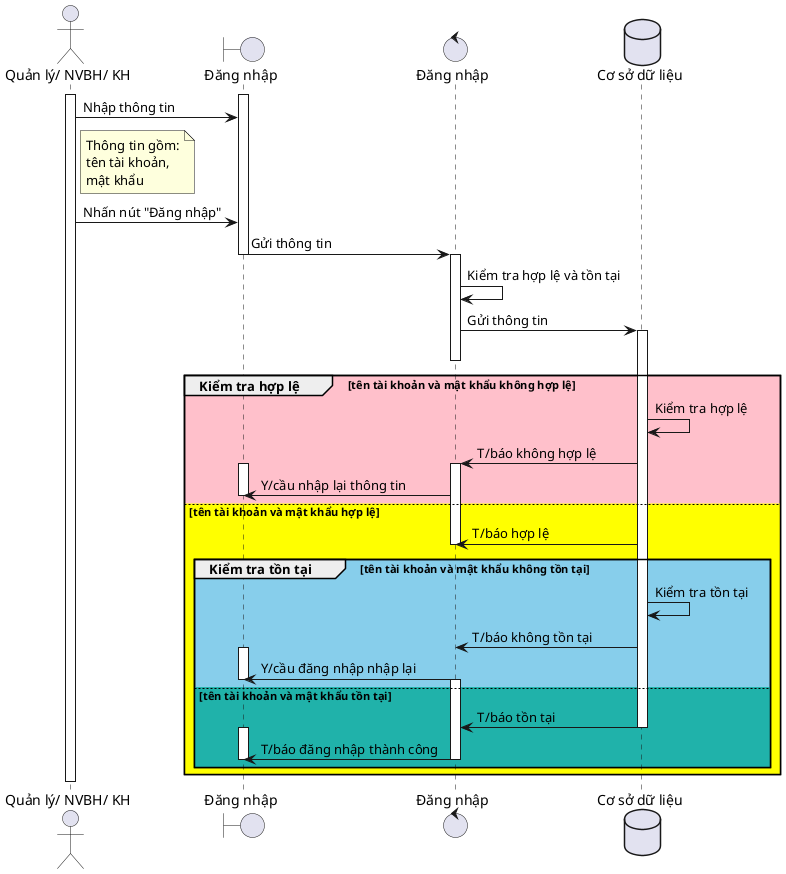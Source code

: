 @startuml SequenceLogin
actor "Quản lý/ NVBH/ KH" as actors
boundary "Đăng nhập" as ui_login
control "Đăng nhập" as ctrl_login
database "Cơ sở dữ liệu" as db_login

activate actors
activate ui_login
    actors -> ui_login: Nhập thông tin
note right of actors
Thông tin gồm:
tên tài khoản,
mật khẩu
end note
    actors -> ui_login: Nhấn nút "Đăng nhập"
    ui_login -> ctrl_login: Gửi thông tin
deactivate ui_login

activate ctrl_login
    ctrl_login -> ctrl_login: Kiểm tra hợp lệ và tồn tại
    ctrl_login -> db_login: Gửi thông tin
activate db_login
deactivate ctrl_login

group #Pink Kiểm tra hợp lệ [tên tài khoản và mật khẩu không hợp lệ]
    db_login -> db_login: Kiểm tra hợp lệ
    db_login -> ctrl_login: T/báo không hợp lệ
activate ctrl_login
activate ui_login
    ctrl_login -> ui_login: Y/cầu nhập lại thông tin
deactivate ui_login
else #Yellow tên tài khoản và mật khẩu hợp lệ
    db_login -> ctrl_login: T/báo hợp lệ
deactivate ctrl_login


group #SkyBlue Kiểm tra tồn tại [tên tài khoản và mật khẩu không tồn tại]
    db_login -> db_login: Kiểm tra tồn tại
    db_login -> ctrl_login: T/báo không tồn tại
activate ui_login
    ctrl_login -> ui_login: Y/cầu đăng nhập nhập lại
deactivate ui_login
else #LightSeaGreen tên tài khoản và mật khẩu tồn tại
activate ctrl_login
    db_login -> ctrl_login: T/báo tồn tại
deactivate db_login
activate ui_login
    ctrl_login -> ui_login: T/báo đăng nhập thành công
deactivate ui_login
deactivate ctrl_login
end
end
deactivate actors

@enduml
